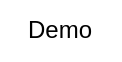 <mxfile version="22.1.0" type="github">
  <diagram name="Page-1" id="YiiEtE1_vHVxmvsNN_hV">
    <mxGraphModel dx="855" dy="573" grid="1" gridSize="10" guides="1" tooltips="1" connect="1" arrows="1" fold="1" page="1" pageScale="1" pageWidth="850" pageHeight="1100" math="0" shadow="0">
      <root>
        <mxCell id="0" />
        <mxCell id="1" parent="0" />
        <mxCell id="V4AcUkWGdml8N-jlQVXK-1" value="Demo" style="text;html=1;strokeColor=none;fillColor=none;align=center;verticalAlign=middle;whiteSpace=wrap;rounded=0;" vertex="1" parent="1">
          <mxGeometry x="310" y="430" width="60" height="30" as="geometry" />
        </mxCell>
      </root>
    </mxGraphModel>
  </diagram>
</mxfile>
